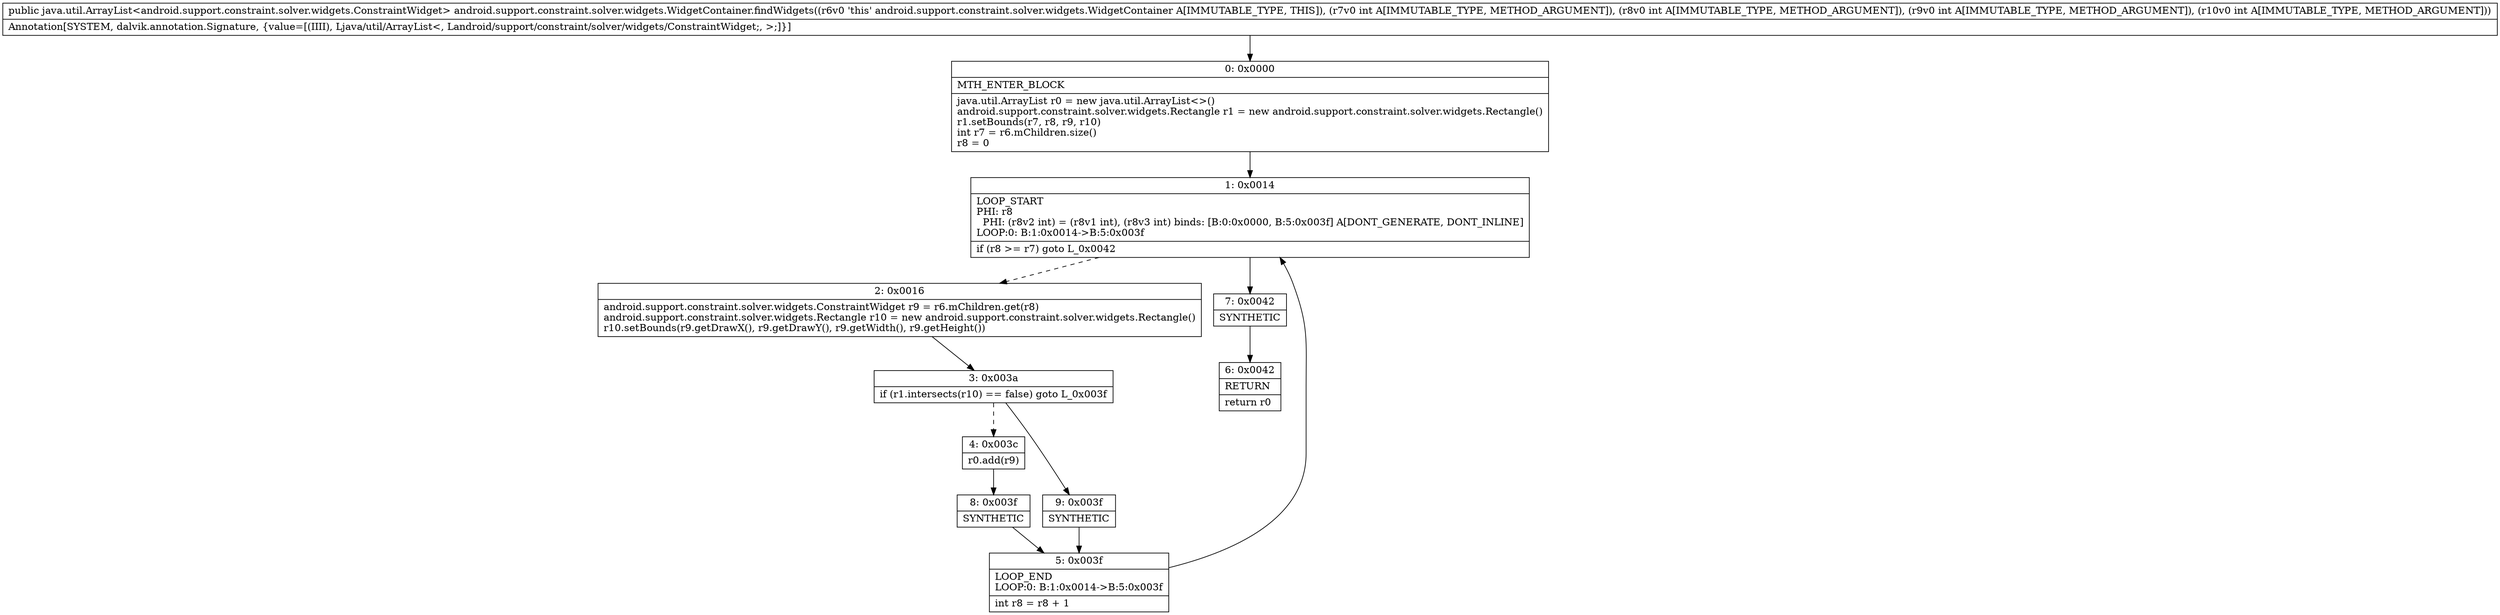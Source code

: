 digraph "CFG forandroid.support.constraint.solver.widgets.WidgetContainer.findWidgets(IIII)Ljava\/util\/ArrayList;" {
Node_0 [shape=record,label="{0\:\ 0x0000|MTH_ENTER_BLOCK\l|java.util.ArrayList r0 = new java.util.ArrayList\<\>()\landroid.support.constraint.solver.widgets.Rectangle r1 = new android.support.constraint.solver.widgets.Rectangle()\lr1.setBounds(r7, r8, r9, r10)\lint r7 = r6.mChildren.size()\lr8 = 0\l}"];
Node_1 [shape=record,label="{1\:\ 0x0014|LOOP_START\lPHI: r8 \l  PHI: (r8v2 int) = (r8v1 int), (r8v3 int) binds: [B:0:0x0000, B:5:0x003f] A[DONT_GENERATE, DONT_INLINE]\lLOOP:0: B:1:0x0014\-\>B:5:0x003f\l|if (r8 \>= r7) goto L_0x0042\l}"];
Node_2 [shape=record,label="{2\:\ 0x0016|android.support.constraint.solver.widgets.ConstraintWidget r9 = r6.mChildren.get(r8)\landroid.support.constraint.solver.widgets.Rectangle r10 = new android.support.constraint.solver.widgets.Rectangle()\lr10.setBounds(r9.getDrawX(), r9.getDrawY(), r9.getWidth(), r9.getHeight())\l}"];
Node_3 [shape=record,label="{3\:\ 0x003a|if (r1.intersects(r10) == false) goto L_0x003f\l}"];
Node_4 [shape=record,label="{4\:\ 0x003c|r0.add(r9)\l}"];
Node_5 [shape=record,label="{5\:\ 0x003f|LOOP_END\lLOOP:0: B:1:0x0014\-\>B:5:0x003f\l|int r8 = r8 + 1\l}"];
Node_6 [shape=record,label="{6\:\ 0x0042|RETURN\l|return r0\l}"];
Node_7 [shape=record,label="{7\:\ 0x0042|SYNTHETIC\l}"];
Node_8 [shape=record,label="{8\:\ 0x003f|SYNTHETIC\l}"];
Node_9 [shape=record,label="{9\:\ 0x003f|SYNTHETIC\l}"];
MethodNode[shape=record,label="{public java.util.ArrayList\<android.support.constraint.solver.widgets.ConstraintWidget\> android.support.constraint.solver.widgets.WidgetContainer.findWidgets((r6v0 'this' android.support.constraint.solver.widgets.WidgetContainer A[IMMUTABLE_TYPE, THIS]), (r7v0 int A[IMMUTABLE_TYPE, METHOD_ARGUMENT]), (r8v0 int A[IMMUTABLE_TYPE, METHOD_ARGUMENT]), (r9v0 int A[IMMUTABLE_TYPE, METHOD_ARGUMENT]), (r10v0 int A[IMMUTABLE_TYPE, METHOD_ARGUMENT]))  | Annotation[SYSTEM, dalvik.annotation.Signature, \{value=[(IIII), Ljava\/util\/ArrayList\<, Landroid\/support\/constraint\/solver\/widgets\/ConstraintWidget;, \>;]\}]\l}"];
MethodNode -> Node_0;
Node_0 -> Node_1;
Node_1 -> Node_2[style=dashed];
Node_1 -> Node_7;
Node_2 -> Node_3;
Node_3 -> Node_4[style=dashed];
Node_3 -> Node_9;
Node_4 -> Node_8;
Node_5 -> Node_1;
Node_7 -> Node_6;
Node_8 -> Node_5;
Node_9 -> Node_5;
}

